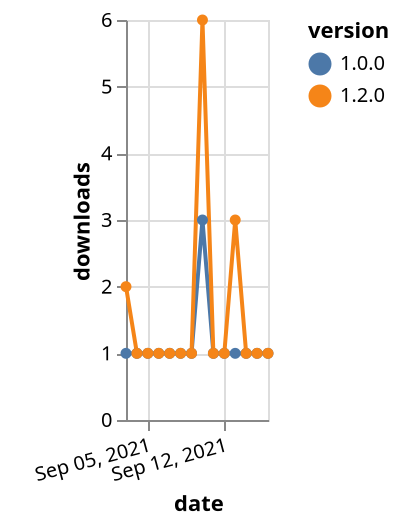 {"$schema": "https://vega.github.io/schema/vega-lite/v5.json", "description": "A simple bar chart with embedded data.", "data": {"values": [{"date": "2021-09-03", "total": 204, "delta": 1, "version": "1.0.0"}, {"date": "2021-09-04", "total": 205, "delta": 1, "version": "1.0.0"}, {"date": "2021-09-05", "total": 206, "delta": 1, "version": "1.0.0"}, {"date": "2021-09-06", "total": 207, "delta": 1, "version": "1.0.0"}, {"date": "2021-09-07", "total": 208, "delta": 1, "version": "1.0.0"}, {"date": "2021-09-08", "total": 209, "delta": 1, "version": "1.0.0"}, {"date": "2021-09-09", "total": 210, "delta": 1, "version": "1.0.0"}, {"date": "2021-09-10", "total": 213, "delta": 3, "version": "1.0.0"}, {"date": "2021-09-11", "total": 214, "delta": 1, "version": "1.0.0"}, {"date": "2021-09-12", "total": 215, "delta": 1, "version": "1.0.0"}, {"date": "2021-09-13", "total": 216, "delta": 1, "version": "1.0.0"}, {"date": "2021-09-14", "total": 217, "delta": 1, "version": "1.0.0"}, {"date": "2021-09-15", "total": 218, "delta": 1, "version": "1.0.0"}, {"date": "2021-09-16", "total": 219, "delta": 1, "version": "1.0.0"}, {"date": "2021-09-03", "total": 133, "delta": 2, "version": "1.2.0"}, {"date": "2021-09-04", "total": 134, "delta": 1, "version": "1.2.0"}, {"date": "2021-09-05", "total": 135, "delta": 1, "version": "1.2.0"}, {"date": "2021-09-06", "total": 136, "delta": 1, "version": "1.2.0"}, {"date": "2021-09-07", "total": 137, "delta": 1, "version": "1.2.0"}, {"date": "2021-09-08", "total": 138, "delta": 1, "version": "1.2.0"}, {"date": "2021-09-09", "total": 139, "delta": 1, "version": "1.2.0"}, {"date": "2021-09-10", "total": 145, "delta": 6, "version": "1.2.0"}, {"date": "2021-09-11", "total": 146, "delta": 1, "version": "1.2.0"}, {"date": "2021-09-12", "total": 147, "delta": 1, "version": "1.2.0"}, {"date": "2021-09-13", "total": 150, "delta": 3, "version": "1.2.0"}, {"date": "2021-09-14", "total": 151, "delta": 1, "version": "1.2.0"}, {"date": "2021-09-15", "total": 152, "delta": 1, "version": "1.2.0"}, {"date": "2021-09-16", "total": 153, "delta": 1, "version": "1.2.0"}]}, "width": "container", "mark": {"type": "line", "point": {"filled": true}}, "encoding": {"x": {"field": "date", "type": "temporal", "timeUnit": "yearmonthdate", "title": "date", "axis": {"labelAngle": -15}}, "y": {"field": "delta", "type": "quantitative", "title": "downloads"}, "color": {"field": "version", "type": "nominal"}, "tooltip": {"field": "delta"}}}